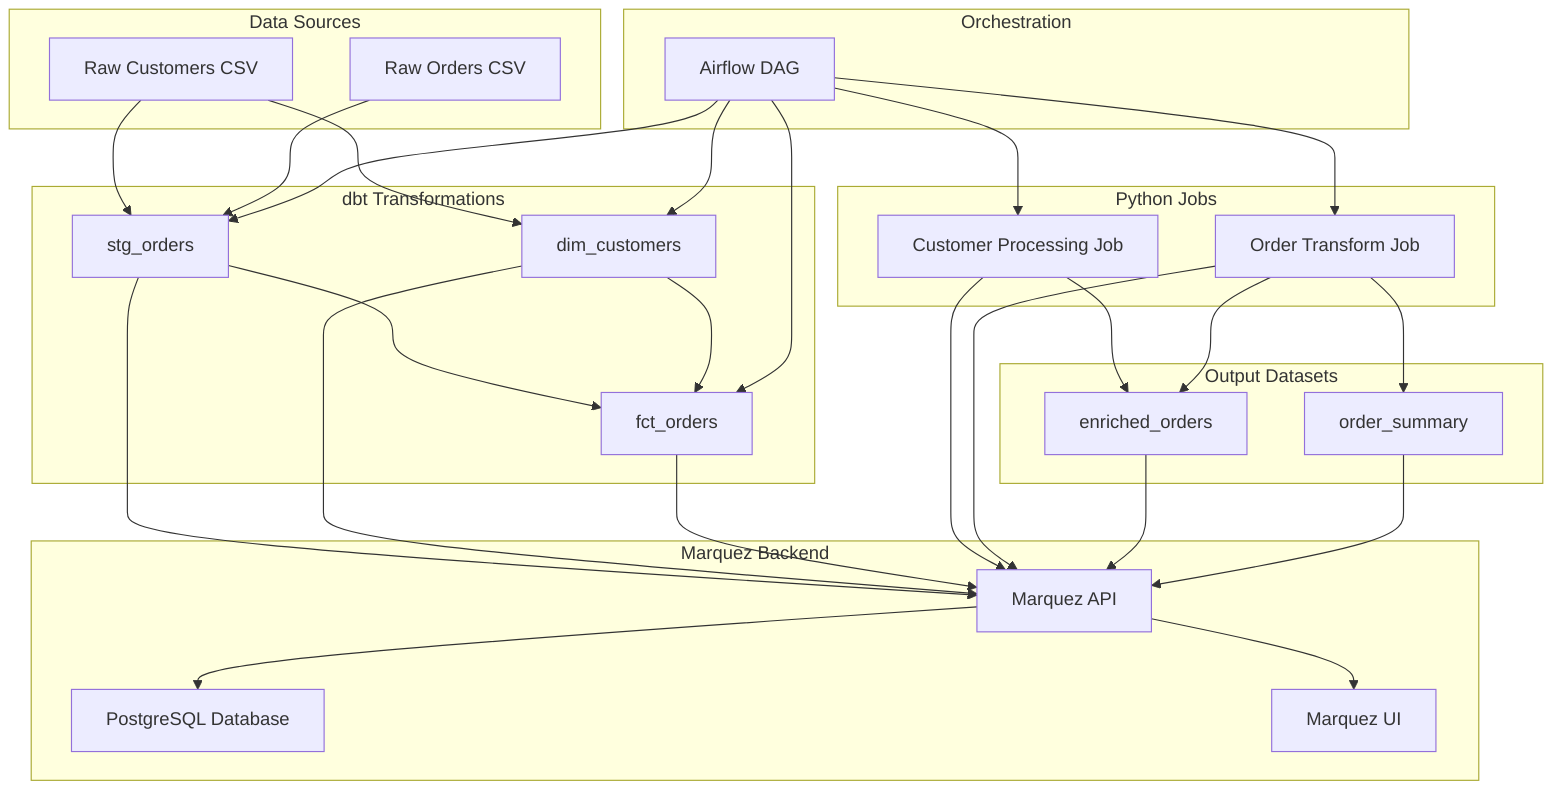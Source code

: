 graph TB
    subgraph "Data Sources"
        A[Raw Customers CSV]
        B[Raw Orders CSV]
    end
    
    subgraph "dbt Transformations"
        C[stg_orders]
        D[dim_customers]
        E[fct_orders]
    end
    
    subgraph "Python Jobs"
        F[Customer Processing Job]
        G[Order Transform Job]
    end
    
    subgraph "Output Datasets"
        H[enriched_orders]
        I[order_summary]
    end
    
    subgraph "Marquez Backend"
        J[PostgreSQL Database]
        K[Marquez API]
        L[Marquez UI]
    end
    
    subgraph "Orchestration"
        M[Airflow DAG]
    end
    
    A --> C
    B --> C
    A --> D
    C --> E
    D --> E
    
    F --> H
    G --> H
    G --> I
    
    C --> K
    D --> K
    E --> K
    F --> K
    G --> K
    H --> K
    I --> K
    
    K --> J
    K --> L
    
    M --> C
    M --> D
    M --> E
    M --> F
    M --> G